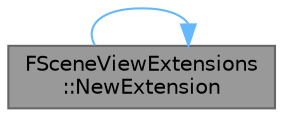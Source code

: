 digraph "FSceneViewExtensions::NewExtension"
{
 // INTERACTIVE_SVG=YES
 // LATEX_PDF_SIZE
  bgcolor="transparent";
  edge [fontname=Helvetica,fontsize=10,labelfontname=Helvetica,labelfontsize=10];
  node [fontname=Helvetica,fontsize=10,shape=box,height=0.2,width=0.4];
  rankdir="RL";
  Node1 [id="Node000001",label="FSceneViewExtensions\l::NewExtension",height=0.2,width=0.4,color="gray40", fillcolor="grey60", style="filled", fontcolor="black",tooltip="Create a new extension of type ExtensionType."];
  Node1 -> Node1 [id="edge1_Node000001_Node000001",dir="back",color="steelblue1",style="solid",tooltip=" "];
}
